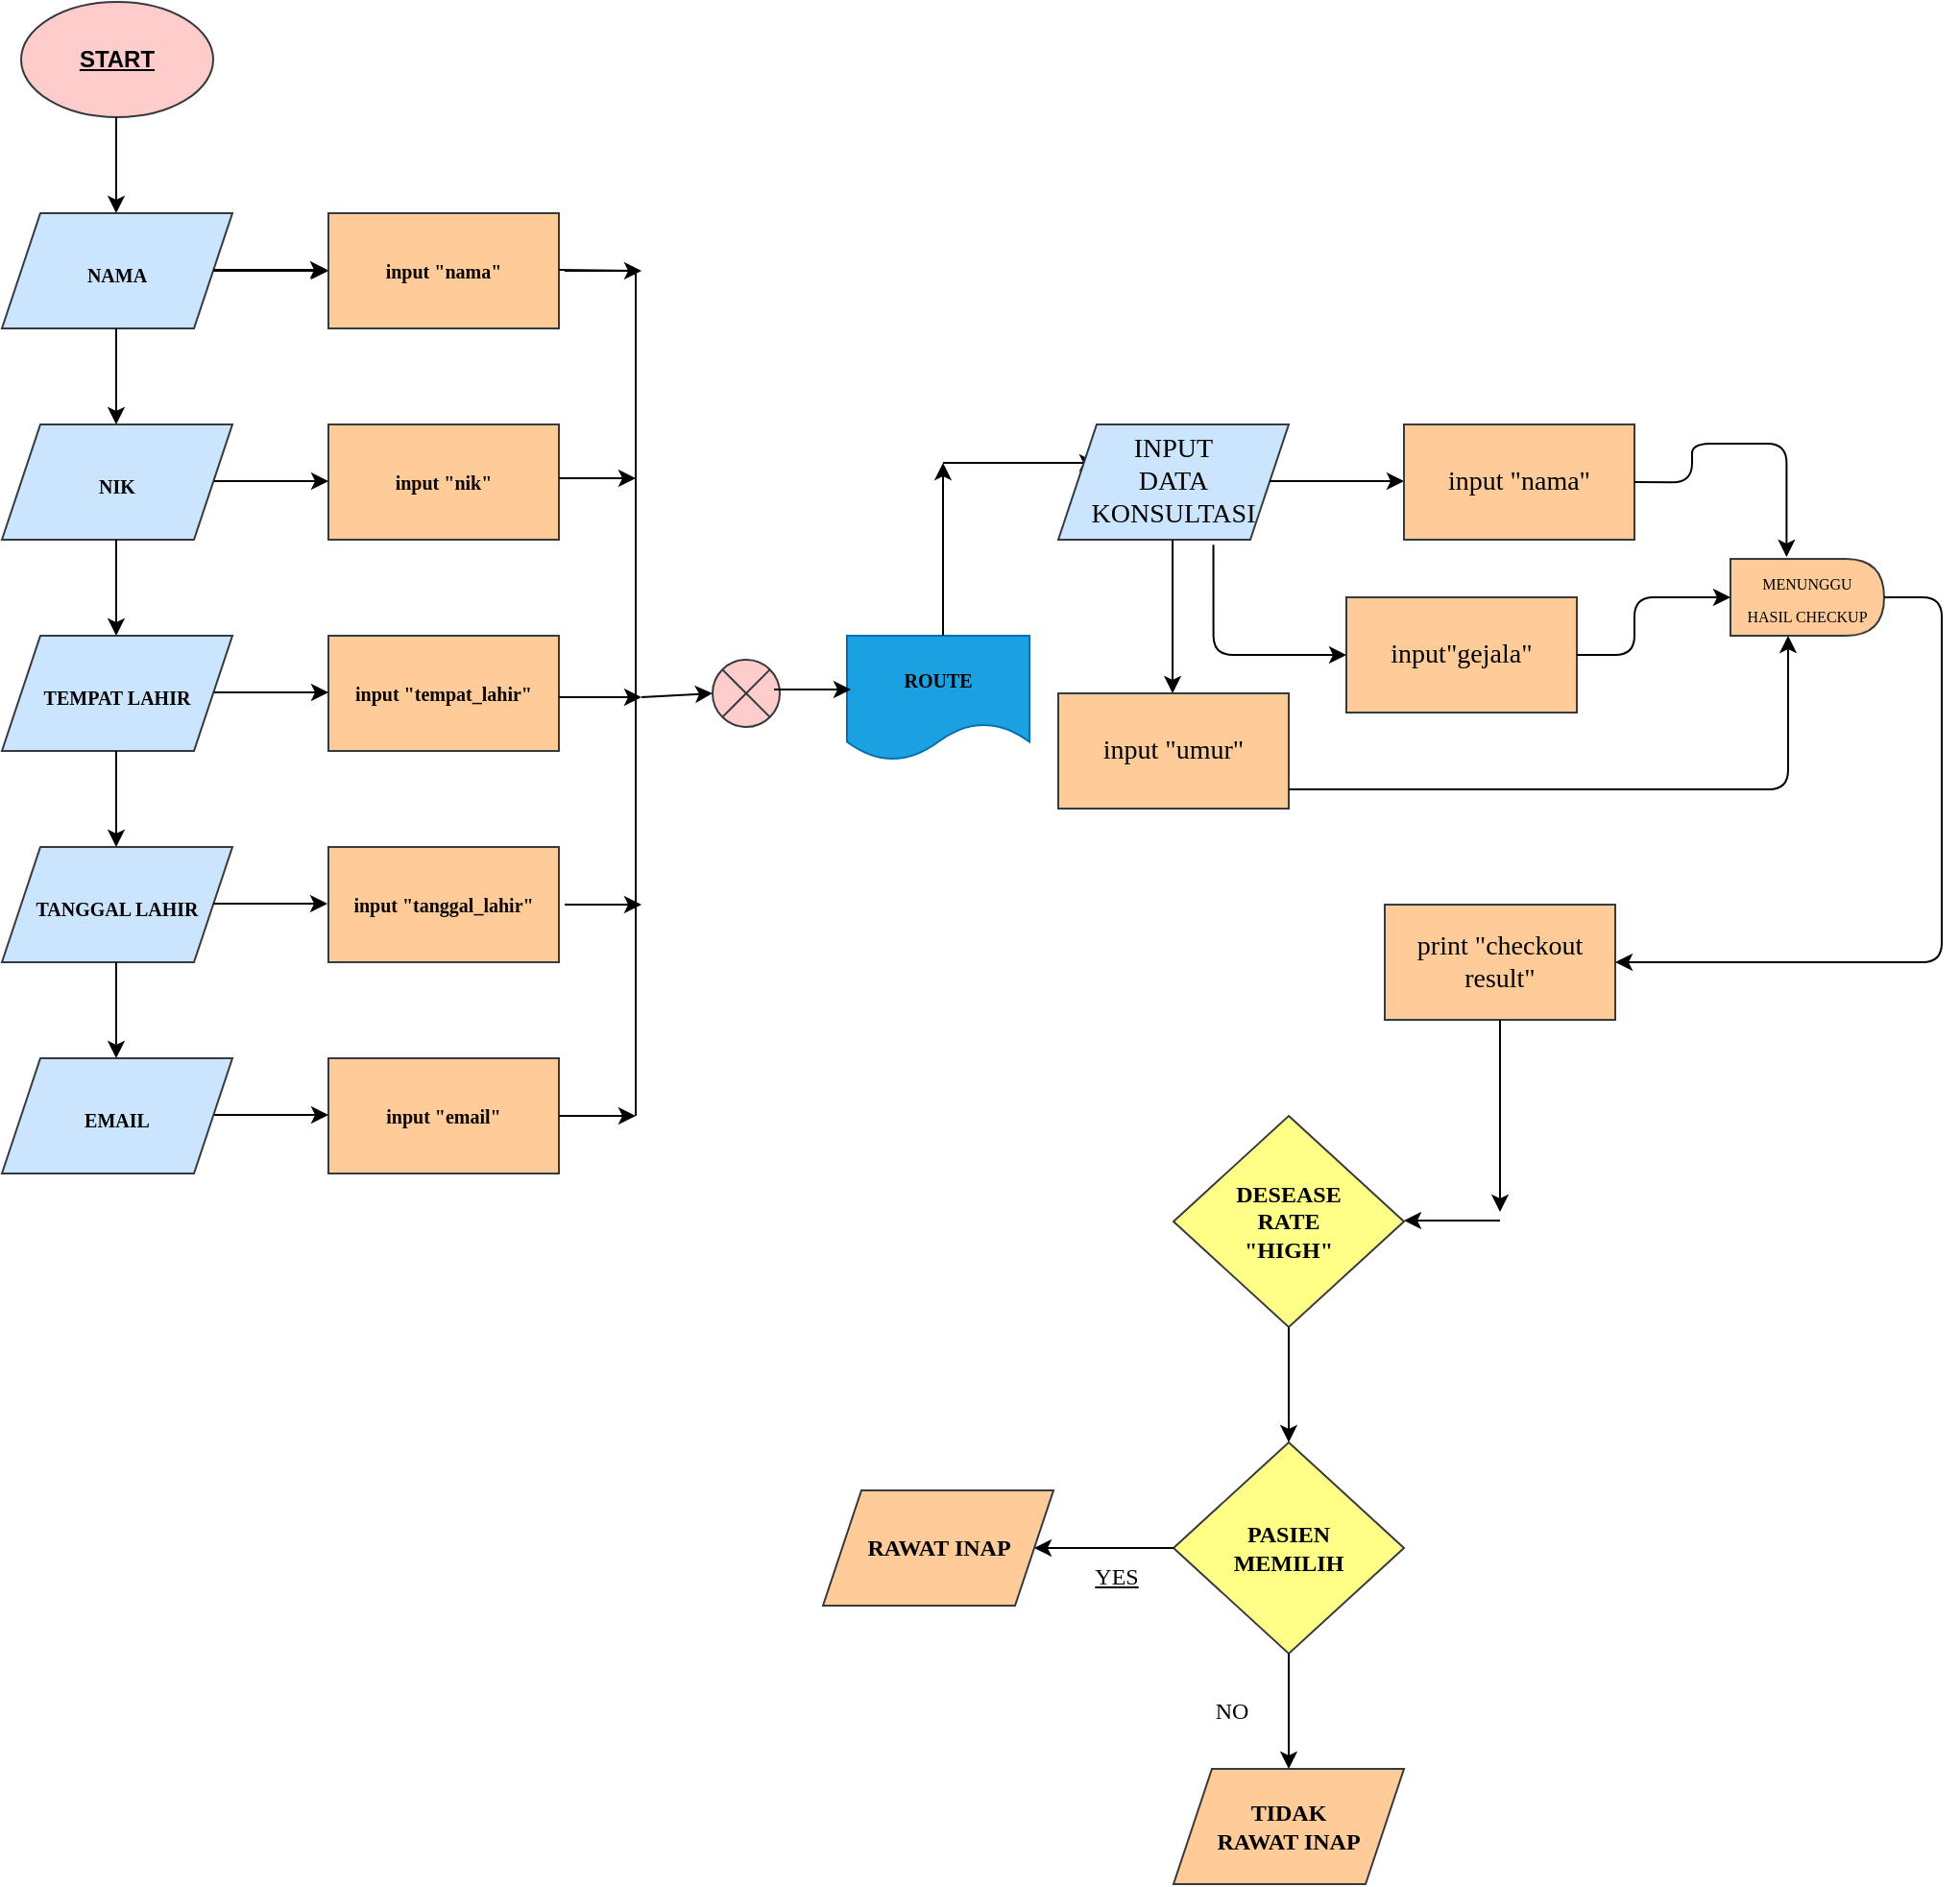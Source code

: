 <mxfile>
    <diagram id="Xf5GsuMawc0rOy-uEA9q" name="Page-1">
        <mxGraphModel dx="458" dy="490" grid="1" gridSize="10" guides="1" tooltips="1" connect="1" arrows="1" fold="1" page="1" pageScale="1" pageWidth="850" pageHeight="1100" background="#ffffff" math="0" shadow="0">
            <root>
                <mxCell id="0"/>
                <mxCell id="1" parent="0"/>
                <mxCell id="11" value="&lt;b&gt;&lt;u&gt;&lt;font color=&quot;#000000&quot;&gt;START&lt;/font&gt;&lt;/u&gt;&lt;/b&gt;" style="ellipse;whiteSpace=wrap;html=1;fillColor=#ffcccc;strokeColor=#36393d;shadow=0;sketch=0;" vertex="1" parent="1">
                    <mxGeometry x="40" y="90" width="100" height="60" as="geometry"/>
                </mxCell>
                <mxCell id="14" value="" style="endArrow=classic;html=1;labelBackgroundColor=default;fontFamily=Times New Roman;fontSize=18;fontColor=#FDFCFF;strokeColor=#000000;" edge="1" parent="1">
                    <mxGeometry width="50" height="50" relative="1" as="geometry">
                        <mxPoint x="89.5" y="150" as="sourcePoint"/>
                        <mxPoint x="89.5" y="200" as="targetPoint"/>
                    </mxGeometry>
                </mxCell>
                <mxCell id="32" value="" style="edgeStyle=none;html=1;labelBackgroundColor=default;fontFamily=Times New Roman;fontSize=10;fontColor=#0A0300;strokeColor=#000000;" edge="1" parent="1" source="15" target="26">
                    <mxGeometry relative="1" as="geometry"/>
                </mxCell>
                <mxCell id="15" value="&lt;font style=&quot;font-size: 10px&quot;&gt;&lt;font color=&quot;#000000&quot;&gt;&lt;b&gt;NAMA&lt;/b&gt;&lt;/font&gt;&lt;br&gt;&lt;/font&gt;" style="shape=parallelogram;perimeter=parallelogramPerimeter;whiteSpace=wrap;html=1;fixedSize=1;shadow=0;sketch=0;fontFamily=Times New Roman;fontSize=18;strokeColor=#36393d;fillColor=#cce5ff;" vertex="1" parent="1">
                    <mxGeometry x="30" y="200" width="120" height="60" as="geometry"/>
                </mxCell>
                <mxCell id="17" value="" style="endArrow=classic;html=1;labelBackgroundColor=default;fontFamily=Times New Roman;fontSize=18;fontColor=#FDFCFF;strokeColor=#000000;" edge="1" parent="1">
                    <mxGeometry width="50" height="50" relative="1" as="geometry">
                        <mxPoint x="89.5" y="260" as="sourcePoint"/>
                        <mxPoint x="89.5" y="310" as="targetPoint"/>
                    </mxGeometry>
                </mxCell>
                <mxCell id="18" value="&lt;font style=&quot;font-size: 10px&quot;&gt;&lt;font color=&quot;#000000&quot;&gt;&lt;b&gt;NIK&lt;/b&gt;&lt;/font&gt;&lt;br&gt;&lt;/font&gt;" style="shape=parallelogram;perimeter=parallelogramPerimeter;whiteSpace=wrap;html=1;fixedSize=1;shadow=0;sketch=0;fontFamily=Times New Roman;fontSize=18;strokeColor=#36393d;fillColor=#cce5ff;" vertex="1" parent="1">
                    <mxGeometry x="30" y="310" width="120" height="60" as="geometry"/>
                </mxCell>
                <mxCell id="19" value="&lt;font style=&quot;font-size: 10px&quot;&gt;&lt;font color=&quot;#000000&quot;&gt;&lt;b&gt;TEMPAT LAHIR&lt;/b&gt;&lt;/font&gt;&lt;br&gt;&lt;/font&gt;" style="shape=parallelogram;perimeter=parallelogramPerimeter;whiteSpace=wrap;html=1;fixedSize=1;shadow=0;sketch=0;fontFamily=Times New Roman;fontSize=18;strokeColor=#36393d;fillColor=#cce5ff;" vertex="1" parent="1">
                    <mxGeometry x="30" y="420" width="120" height="60" as="geometry"/>
                </mxCell>
                <mxCell id="20" value="&lt;font style=&quot;font-size: 10px&quot;&gt;&lt;font color=&quot;#000000&quot;&gt;&lt;b&gt;TANGGAL LAHIR&lt;/b&gt;&lt;/font&gt;&lt;br&gt;&lt;/font&gt;" style="shape=parallelogram;perimeter=parallelogramPerimeter;whiteSpace=wrap;html=1;fixedSize=1;shadow=0;sketch=0;fontFamily=Times New Roman;fontSize=18;strokeColor=#36393d;fillColor=#cce5ff;" vertex="1" parent="1">
                    <mxGeometry x="30" y="530" width="120" height="60" as="geometry"/>
                </mxCell>
                <mxCell id="21" value="&lt;font style=&quot;font-size: 10px&quot;&gt;&lt;font color=&quot;#000000&quot;&gt;&lt;b&gt;EMAIL&lt;/b&gt;&lt;/font&gt;&lt;br&gt;&lt;/font&gt;" style="shape=parallelogram;perimeter=parallelogramPerimeter;whiteSpace=wrap;html=1;fixedSize=1;shadow=0;sketch=0;fontFamily=Times New Roman;fontSize=18;strokeColor=#36393d;fillColor=#cce5ff;" vertex="1" parent="1">
                    <mxGeometry x="30" y="640" width="120" height="60" as="geometry"/>
                </mxCell>
                <mxCell id="22" value="" style="endArrow=classic;html=1;labelBackgroundColor=default;fontFamily=Times New Roman;fontSize=18;fontColor=#FDFCFF;strokeColor=#000000;" edge="1" parent="1">
                    <mxGeometry width="50" height="50" relative="1" as="geometry">
                        <mxPoint x="89.5" y="370" as="sourcePoint"/>
                        <mxPoint x="89.5" y="420" as="targetPoint"/>
                    </mxGeometry>
                </mxCell>
                <mxCell id="23" value="" style="endArrow=classic;html=1;labelBackgroundColor=default;fontFamily=Times New Roman;fontSize=18;fontColor=#FDFCFF;strokeColor=#000000;" edge="1" parent="1">
                    <mxGeometry width="50" height="50" relative="1" as="geometry">
                        <mxPoint x="89.5" y="480" as="sourcePoint"/>
                        <mxPoint x="89.5" y="530" as="targetPoint"/>
                    </mxGeometry>
                </mxCell>
                <mxCell id="24" value="" style="endArrow=classic;html=1;labelBackgroundColor=default;fontFamily=Times New Roman;fontSize=18;fontColor=#FDFCFF;strokeColor=#000000;" edge="1" parent="1">
                    <mxGeometry width="50" height="50" relative="1" as="geometry">
                        <mxPoint x="89.5" y="590" as="sourcePoint"/>
                        <mxPoint x="89.5" y="640" as="targetPoint"/>
                    </mxGeometry>
                </mxCell>
                <mxCell id="26" value="&lt;font color=&quot;#0a0300&quot;&gt;&lt;b&gt;input &quot;nama&quot;&lt;/b&gt;&lt;/font&gt;" style="rounded=0;whiteSpace=wrap;html=1;shadow=0;sketch=0;fontFamily=Times New Roman;fontSize=10;strokeColor=#36393d;fillColor=#ffcc99;" vertex="1" parent="1">
                    <mxGeometry x="200" y="200" width="120" height="60" as="geometry"/>
                </mxCell>
                <mxCell id="27" value="" style="endArrow=classic;html=1;labelBackgroundColor=default;fontFamily=Times New Roman;fontSize=18;fontColor=#FDFCFF;strokeColor=#000000;" edge="1" parent="1">
                    <mxGeometry width="50" height="50" relative="1" as="geometry">
                        <mxPoint x="140" y="229.5" as="sourcePoint"/>
                        <mxPoint x="199.5" y="229.5" as="targetPoint"/>
                    </mxGeometry>
                </mxCell>
                <mxCell id="28" value="&lt;font color=&quot;#0a0300&quot;&gt;&lt;b&gt;input &quot;nik&quot;&lt;/b&gt;&lt;/font&gt;" style="rounded=0;whiteSpace=wrap;html=1;shadow=0;sketch=0;fontFamily=Times New Roman;fontSize=10;strokeColor=#36393d;fillColor=#ffcc99;" vertex="1" parent="1">
                    <mxGeometry x="200" y="310" width="120" height="60" as="geometry"/>
                </mxCell>
                <mxCell id="29" value="&lt;font color=&quot;#0a0300&quot;&gt;&lt;b&gt;input &quot;tempat_lahir&quot;&lt;/b&gt;&lt;/font&gt;" style="rounded=0;whiteSpace=wrap;html=1;shadow=0;sketch=0;fontFamily=Times New Roman;fontSize=10;strokeColor=#36393d;fillColor=#ffcc99;" vertex="1" parent="1">
                    <mxGeometry x="200" y="420" width="120" height="60" as="geometry"/>
                </mxCell>
                <mxCell id="30" value="&lt;font color=&quot;#0a0300&quot;&gt;&lt;b&gt;input &quot;tanggal_lahir&quot;&lt;/b&gt;&lt;/font&gt;" style="rounded=0;whiteSpace=wrap;html=1;shadow=0;sketch=0;fontFamily=Times New Roman;fontSize=10;strokeColor=#36393d;fillColor=#ffcc99;" vertex="1" parent="1">
                    <mxGeometry x="200" y="530" width="120" height="60" as="geometry"/>
                </mxCell>
                <mxCell id="31" value="&lt;font color=&quot;#0a0300&quot;&gt;&lt;b&gt;input &quot;email&quot;&lt;/b&gt;&lt;/font&gt;" style="rounded=0;whiteSpace=wrap;html=1;shadow=0;sketch=0;fontFamily=Times New Roman;fontSize=10;strokeColor=#36393d;fillColor=#ffcc99;" vertex="1" parent="1">
                    <mxGeometry x="200" y="640" width="120" height="60" as="geometry"/>
                </mxCell>
                <mxCell id="33" value="" style="endArrow=classic;html=1;labelBackgroundColor=default;fontFamily=Times New Roman;fontSize=18;fontColor=#FDFCFF;strokeColor=#000000;" edge="1" parent="1">
                    <mxGeometry width="50" height="50" relative="1" as="geometry">
                        <mxPoint x="140.5" y="339.5" as="sourcePoint"/>
                        <mxPoint x="200" y="339.5" as="targetPoint"/>
                    </mxGeometry>
                </mxCell>
                <mxCell id="34" value="" style="endArrow=classic;html=1;labelBackgroundColor=default;fontFamily=Times New Roman;fontSize=18;fontColor=#FDFCFF;strokeColor=#000000;" edge="1" parent="1">
                    <mxGeometry width="50" height="50" relative="1" as="geometry">
                        <mxPoint x="140.5" y="449.5" as="sourcePoint"/>
                        <mxPoint x="200" y="449.5" as="targetPoint"/>
                    </mxGeometry>
                </mxCell>
                <mxCell id="35" value="" style="endArrow=classic;html=1;labelBackgroundColor=default;fontFamily=Times New Roman;fontSize=18;fontColor=#FDFCFF;strokeColor=#000000;" edge="1" parent="1">
                    <mxGeometry width="50" height="50" relative="1" as="geometry">
                        <mxPoint x="140" y="559.5" as="sourcePoint"/>
                        <mxPoint x="199.5" y="559.5" as="targetPoint"/>
                    </mxGeometry>
                </mxCell>
                <mxCell id="36" value="" style="endArrow=classic;html=1;labelBackgroundColor=default;fontFamily=Times New Roman;fontSize=18;fontColor=#FDFCFF;strokeColor=#000000;" edge="1" parent="1">
                    <mxGeometry width="50" height="50" relative="1" as="geometry">
                        <mxPoint x="140.5" y="669.5" as="sourcePoint"/>
                        <mxPoint x="200" y="669.5" as="targetPoint"/>
                    </mxGeometry>
                </mxCell>
                <mxCell id="38" value="" style="shape=sumEllipse;perimeter=ellipsePerimeter;whiteSpace=wrap;html=1;backgroundOutline=1;shadow=0;sketch=0;fontFamily=Times New Roman;fontSize=10;strokeColor=#36393d;fillColor=#ffcccc;" vertex="1" parent="1">
                    <mxGeometry x="400" y="432.5" width="35" height="35" as="geometry"/>
                </mxCell>
                <mxCell id="39" value="&lt;font color=&quot;#030303&quot;&gt;&lt;b&gt;ROUTE&lt;/b&gt;&lt;/font&gt;" style="shape=document;whiteSpace=wrap;html=1;boundedLbl=1;shadow=0;sketch=0;fontFamily=Times New Roman;fontSize=10;strokeColor=#006EAF;fillColor=#1ba1e2;fontColor=#ffffff;" vertex="1" parent="1">
                    <mxGeometry x="470" y="420" width="95" height="65" as="geometry"/>
                </mxCell>
                <mxCell id="41" value="" style="endArrow=none;html=1;labelBackgroundColor=default;fontFamily=Times New Roman;fontSize=10;fontColor=#0A0300;strokeColor=#000000;" edge="1" parent="1">
                    <mxGeometry width="50" height="50" relative="1" as="geometry">
                        <mxPoint x="320" y="229.5" as="sourcePoint"/>
                        <mxPoint x="360" y="230" as="targetPoint"/>
                    </mxGeometry>
                </mxCell>
                <mxCell id="42" value="" style="endArrow=none;html=1;labelBackgroundColor=default;fontFamily=Times New Roman;fontSize=10;fontColor=#0A0300;strokeColor=#000000;" edge="1" parent="1">
                    <mxGeometry width="50" height="50" relative="1" as="geometry">
                        <mxPoint x="360" y="670" as="sourcePoint"/>
                        <mxPoint x="360" y="230" as="targetPoint"/>
                    </mxGeometry>
                </mxCell>
                <mxCell id="43" value="" style="endArrow=none;html=1;labelBackgroundColor=default;fontFamily=Times New Roman;fontSize=10;fontColor=#0A0300;strokeColor=#000000;" edge="1" parent="1">
                    <mxGeometry width="50" height="50" relative="1" as="geometry">
                        <mxPoint x="325" y="670" as="sourcePoint"/>
                        <mxPoint x="350" y="670" as="targetPoint"/>
                    </mxGeometry>
                </mxCell>
                <mxCell id="44" value="" style="endArrow=classic;html=1;labelBackgroundColor=default;fontFamily=Times New Roman;fontSize=10;fontColor=#0A0300;strokeColor=#000000;" edge="1" parent="1">
                    <mxGeometry width="50" height="50" relative="1" as="geometry">
                        <mxPoint x="320" y="670" as="sourcePoint"/>
                        <mxPoint x="360" y="670" as="targetPoint"/>
                    </mxGeometry>
                </mxCell>
                <mxCell id="45" value="" style="endArrow=classic;html=1;labelBackgroundColor=default;fontFamily=Times New Roman;fontSize=10;fontColor=#0A0300;strokeColor=#000000;" edge="1" parent="1">
                    <mxGeometry width="50" height="50" relative="1" as="geometry">
                        <mxPoint x="323" y="560" as="sourcePoint"/>
                        <mxPoint x="363" y="560" as="targetPoint"/>
                    </mxGeometry>
                </mxCell>
                <mxCell id="46" value="" style="endArrow=classic;html=1;labelBackgroundColor=default;fontFamily=Times New Roman;fontSize=10;fontColor=#0A0300;strokeColor=#000000;" edge="1" parent="1">
                    <mxGeometry width="50" height="50" relative="1" as="geometry">
                        <mxPoint x="320" y="452" as="sourcePoint"/>
                        <mxPoint x="363" y="452" as="targetPoint"/>
                    </mxGeometry>
                </mxCell>
                <mxCell id="47" value="" style="endArrow=classic;html=1;labelBackgroundColor=default;fontFamily=Times New Roman;fontSize=10;fontColor=#0A0300;strokeColor=#000000;" edge="1" parent="1">
                    <mxGeometry width="50" height="50" relative="1" as="geometry">
                        <mxPoint x="320" y="338" as="sourcePoint"/>
                        <mxPoint x="360" y="338" as="targetPoint"/>
                    </mxGeometry>
                </mxCell>
                <mxCell id="48" value="" style="endArrow=classic;html=1;labelBackgroundColor=default;fontFamily=Times New Roman;fontSize=10;fontColor=#0A0300;strokeColor=#000000;" edge="1" parent="1">
                    <mxGeometry width="50" height="50" relative="1" as="geometry">
                        <mxPoint x="323" y="230" as="sourcePoint"/>
                        <mxPoint x="363" y="230" as="targetPoint"/>
                    </mxGeometry>
                </mxCell>
                <mxCell id="49" value="" style="endArrow=classic;html=1;labelBackgroundColor=default;fontFamily=Times New Roman;fontSize=10;fontColor=#0A0300;strokeColor=#000000;entryX=0;entryY=0.5;entryDx=0;entryDy=0;" edge="1" parent="1" target="38">
                    <mxGeometry width="50" height="50" relative="1" as="geometry">
                        <mxPoint x="363" y="452" as="sourcePoint"/>
                        <mxPoint x="430" y="452" as="targetPoint"/>
                    </mxGeometry>
                </mxCell>
                <mxCell id="50" value="" style="endArrow=classic;html=1;labelBackgroundColor=default;fontFamily=Times New Roman;fontSize=10;fontColor=#0A0300;strokeColor=#000000;" edge="1" parent="1">
                    <mxGeometry width="50" height="50" relative="1" as="geometry">
                        <mxPoint x="432" y="448" as="sourcePoint"/>
                        <mxPoint x="472" y="448" as="targetPoint"/>
                    </mxGeometry>
                </mxCell>
                <mxCell id="51" value="" style="endArrow=classic;html=1;labelBackgroundColor=default;fontFamily=Times New Roman;fontSize=14;fontColor=#030303;strokeColor=#000000;" edge="1" parent="1">
                    <mxGeometry width="50" height="50" relative="1" as="geometry">
                        <mxPoint x="520" y="420" as="sourcePoint"/>
                        <mxPoint x="520" y="330" as="targetPoint"/>
                    </mxGeometry>
                </mxCell>
                <mxCell id="52" value="" style="endArrow=classic;html=1;labelBackgroundColor=default;fontFamily=Times New Roman;fontSize=14;fontColor=#030303;strokeColor=#000000;" edge="1" parent="1">
                    <mxGeometry width="50" height="50" relative="1" as="geometry">
                        <mxPoint x="520" y="330" as="sourcePoint"/>
                        <mxPoint x="600" y="330" as="targetPoint"/>
                    </mxGeometry>
                </mxCell>
                <mxCell id="54" value="&lt;font color=&quot;#000000&quot;&gt;INPUT&lt;br&gt;DATA&lt;br&gt;KONSULTASI&lt;br&gt;&lt;/font&gt;" style="shape=parallelogram;perimeter=parallelogramPerimeter;whiteSpace=wrap;html=1;fixedSize=1;shadow=0;sketch=0;fontFamily=Times New Roman;fontSize=14;strokeColor=#36393d;fillColor=#cce5ff;" vertex="1" parent="1">
                    <mxGeometry x="580" y="310" width="120" height="60" as="geometry"/>
                </mxCell>
                <mxCell id="55" value="" style="endArrow=classic;html=1;labelBackgroundColor=default;fontFamily=Times New Roman;fontSize=14;fontColor=#000000;strokeColor=#000000;" edge="1" parent="1">
                    <mxGeometry width="50" height="50" relative="1" as="geometry">
                        <mxPoint x="690" y="339.52" as="sourcePoint"/>
                        <mxPoint x="760" y="339.52" as="targetPoint"/>
                    </mxGeometry>
                </mxCell>
                <mxCell id="56" value="" style="endArrow=classic;html=1;labelBackgroundColor=default;fontFamily=Times New Roman;fontSize=14;fontColor=#030303;strokeColor=#000000;" edge="1" parent="1">
                    <mxGeometry width="50" height="50" relative="1" as="geometry">
                        <mxPoint x="639.52" y="370" as="sourcePoint"/>
                        <mxPoint x="639.52" y="450" as="targetPoint"/>
                    </mxGeometry>
                </mxCell>
                <mxCell id="58" value="&lt;font color=&quot;#000000&quot;&gt;input &quot;nama&quot;&lt;/font&gt;" style="rounded=0;whiteSpace=wrap;html=1;shadow=0;sketch=0;fontFamily=Times New Roman;fontSize=14;strokeColor=#36393d;fillColor=#ffcc99;" vertex="1" parent="1">
                    <mxGeometry x="760" y="310" width="120" height="60" as="geometry"/>
                </mxCell>
                <mxCell id="59" value="&lt;font color=&quot;#000000&quot;&gt;input &quot;umur&quot;&lt;/font&gt;" style="rounded=0;whiteSpace=wrap;html=1;shadow=0;sketch=0;fontFamily=Times New Roman;fontSize=14;strokeColor=#36393d;fillColor=#ffcc99;" vertex="1" parent="1">
                    <mxGeometry x="580" y="450" width="120" height="60" as="geometry"/>
                </mxCell>
                <mxCell id="61" value="&lt;font color=&quot;#000000&quot;&gt;input&quot;gejala&quot;&lt;/font&gt;" style="rounded=0;whiteSpace=wrap;html=1;shadow=0;sketch=0;fontFamily=Times New Roman;fontSize=14;strokeColor=#36393d;fillColor=#ffcc99;" vertex="1" parent="1">
                    <mxGeometry x="730" y="400" width="120" height="60" as="geometry"/>
                </mxCell>
                <mxCell id="62" value="" style="edgeStyle=segmentEdgeStyle;endArrow=classic;html=1;labelBackgroundColor=default;fontFamily=Times New Roman;fontSize=14;fontColor=#000000;strokeColor=#000000;entryX=0;entryY=0.5;entryDx=0;entryDy=0;exitX=0.673;exitY=1.044;exitDx=0;exitDy=0;exitPerimeter=0;" edge="1" parent="1" source="54" target="61">
                    <mxGeometry width="50" height="50" relative="1" as="geometry">
                        <mxPoint x="660" y="380" as="sourcePoint"/>
                        <mxPoint x="710" y="430" as="targetPoint"/>
                        <Array as="points">
                            <mxPoint x="661" y="430"/>
                        </Array>
                    </mxGeometry>
                </mxCell>
                <mxCell id="63" value="&lt;font color=&quot;#000000&quot;&gt;&lt;font style=&quot;font-size: 8px&quot;&gt;MENUNGGU&lt;br&gt;HASIL CHECKUP&lt;/font&gt;&lt;br&gt;&lt;/font&gt;" style="shape=delay;whiteSpace=wrap;html=1;shadow=0;sketch=0;fontFamily=Times New Roman;fontSize=14;strokeColor=#36393d;fillColor=#ffcc99;gradientColor=none;" vertex="1" parent="1">
                    <mxGeometry x="930" y="380" width="80" height="40" as="geometry"/>
                </mxCell>
                <mxCell id="65" value="" style="edgeStyle=segmentEdgeStyle;endArrow=classic;html=1;labelBackgroundColor=default;fontFamily=Times New Roman;fontSize=8;fontColor=#000000;strokeColor=#000000;entryX=0.375;entryY=1;entryDx=0;entryDy=0;entryPerimeter=0;" edge="1" parent="1" target="63">
                    <mxGeometry width="50" height="50" relative="1" as="geometry">
                        <mxPoint x="700" y="500" as="sourcePoint"/>
                        <mxPoint x="960" y="430" as="targetPoint"/>
                        <Array as="points">
                            <mxPoint x="960" y="500"/>
                        </Array>
                    </mxGeometry>
                </mxCell>
                <mxCell id="66" value="" style="edgeStyle=segmentEdgeStyle;endArrow=classic;html=1;labelBackgroundColor=default;fontFamily=Times New Roman;fontSize=8;fontColor=#000000;strokeColor=#000000;entryX=0;entryY=0.5;entryDx=0;entryDy=0;exitX=1;exitY=0.5;exitDx=0;exitDy=0;" edge="1" parent="1" source="61" target="63">
                    <mxGeometry width="50" height="50" relative="1" as="geometry">
                        <mxPoint x="850" y="449.95" as="sourcePoint"/>
                        <mxPoint x="900" y="399.95" as="targetPoint"/>
                        <Array as="points">
                            <mxPoint x="880" y="430"/>
                            <mxPoint x="880" y="400"/>
                        </Array>
                    </mxGeometry>
                </mxCell>
                <mxCell id="70" value="" style="edgeStyle=segmentEdgeStyle;endArrow=classic;html=1;labelBackgroundColor=default;fontFamily=Times New Roman;fontSize=8;fontColor=#000000;strokeColor=#000000;exitX=1;exitY=0.501;exitDx=0;exitDy=0;exitPerimeter=0;entryX=0.365;entryY=-0.026;entryDx=0;entryDy=0;entryPerimeter=0;" edge="1" parent="1" source="58" target="63">
                    <mxGeometry width="50" height="50" relative="1" as="geometry">
                        <mxPoint x="890" y="340" as="sourcePoint"/>
                        <mxPoint x="960" y="370" as="targetPoint"/>
                        <Array as="points">
                            <mxPoint x="910" y="340"/>
                            <mxPoint x="910" y="320"/>
                            <mxPoint x="959" y="320"/>
                        </Array>
                    </mxGeometry>
                </mxCell>
                <mxCell id="71" value="&lt;font color=&quot;#000000&quot;&gt;print &quot;checkout result&quot;&lt;/font&gt;" style="rounded=0;whiteSpace=wrap;html=1;shadow=0;sketch=0;fontFamily=Times New Roman;fontSize=14;strokeColor=#36393d;fillColor=#ffcc99;" vertex="1" parent="1">
                    <mxGeometry x="750" y="560" width="120" height="60" as="geometry"/>
                </mxCell>
                <mxCell id="72" value="" style="edgeStyle=segmentEdgeStyle;endArrow=classic;html=1;labelBackgroundColor=default;fontFamily=Times New Roman;fontSize=8;fontColor=#000000;strokeColor=#000000;entryX=1;entryY=0.5;entryDx=0;entryDy=0;" edge="1" parent="1" target="71">
                    <mxGeometry width="50" height="50" relative="1" as="geometry">
                        <mxPoint x="1010" y="400" as="sourcePoint"/>
                        <mxPoint x="1040" y="590" as="targetPoint"/>
                        <Array as="points">
                            <mxPoint x="1040" y="400"/>
                            <mxPoint x="1040" y="590"/>
                        </Array>
                    </mxGeometry>
                </mxCell>
                <mxCell id="73" value="&lt;font color=&quot;#000000&quot;&gt;&lt;b&gt;&lt;font style=&quot;font-size: 12px&quot;&gt;DESEASE&lt;br&gt;RATE&lt;br&gt;&quot;HIGH&quot;&lt;/font&gt;&lt;br&gt;&lt;/b&gt;&lt;/font&gt;" style="rhombus;whiteSpace=wrap;html=1;shadow=0;sketch=0;fontFamily=Times New Roman;fontSize=8;strokeColor=#36393d;fillColor=#ffff88;" vertex="1" parent="1">
                    <mxGeometry x="640" y="670" width="120" height="110" as="geometry"/>
                </mxCell>
                <mxCell id="75" value="" style="endArrow=classic;html=1;labelBackgroundColor=default;fontFamily=Times New Roman;fontSize=8;fontColor=#000000;strokeColor=#000000;exitX=0.5;exitY=1;exitDx=0;exitDy=0;" edge="1" parent="1" source="71">
                    <mxGeometry width="50" height="50" relative="1" as="geometry">
                        <mxPoint x="795" y="690" as="sourcePoint"/>
                        <mxPoint x="810" y="720" as="targetPoint"/>
                    </mxGeometry>
                </mxCell>
                <mxCell id="77" value="" style="endArrow=classic;html=1;labelBackgroundColor=default;fontFamily=Times New Roman;fontSize=8;fontColor=#000000;strokeColor=#000000;" edge="1" parent="1">
                    <mxGeometry width="50" height="50" relative="1" as="geometry">
                        <mxPoint x="810" y="724.5" as="sourcePoint"/>
                        <mxPoint x="760" y="724.5" as="targetPoint"/>
                    </mxGeometry>
                </mxCell>
                <mxCell id="78" value="&lt;font color=&quot;#000000&quot;&gt;&lt;b&gt;PASIEN&lt;br&gt;MEMILIH&lt;/b&gt;&lt;/font&gt;" style="rhombus;whiteSpace=wrap;html=1;shadow=0;sketch=0;fontFamily=Times New Roman;fontSize=12;strokeColor=#36393d;fillColor=#ffff88;" vertex="1" parent="1">
                    <mxGeometry x="640" y="840" width="120" height="110" as="geometry"/>
                </mxCell>
                <mxCell id="79" value="" style="endArrow=classic;html=1;labelBackgroundColor=default;fontFamily=Times New Roman;fontSize=12;fontColor=#000000;strokeColor=#000000;entryX=0.5;entryY=0;entryDx=0;entryDy=0;" edge="1" parent="1" target="78">
                    <mxGeometry width="50" height="50" relative="1" as="geometry">
                        <mxPoint x="700" y="780" as="sourcePoint"/>
                        <mxPoint x="750" y="730" as="targetPoint"/>
                    </mxGeometry>
                </mxCell>
                <mxCell id="80" value="&lt;font color=&quot;#000000&quot;&gt;&lt;b&gt;RAWAT INAP&lt;/b&gt;&lt;/font&gt;" style="shape=parallelogram;perimeter=parallelogramPerimeter;whiteSpace=wrap;html=1;fixedSize=1;shadow=0;sketch=0;fontFamily=Times New Roman;fontSize=12;strokeColor=#36393d;fillColor=#ffcc99;" vertex="1" parent="1">
                    <mxGeometry x="457.5" y="865" width="120" height="60" as="geometry"/>
                </mxCell>
                <mxCell id="81" value="&lt;b&gt;&lt;font color=&quot;#000000&quot;&gt;TIDAK&lt;br&gt;RAWAT INAP&lt;/font&gt;&lt;/b&gt;" style="shape=parallelogram;perimeter=parallelogramPerimeter;whiteSpace=wrap;html=1;fixedSize=1;shadow=0;sketch=0;fontFamily=Times New Roman;fontSize=12;strokeColor=#36393d;fillColor=#ffcc99;" vertex="1" parent="1">
                    <mxGeometry x="640" y="1010" width="120" height="60" as="geometry"/>
                </mxCell>
                <mxCell id="82" value="" style="endArrow=classic;html=1;labelBackgroundColor=default;fontFamily=Times New Roman;fontSize=12;fontColor=#000000;strokeColor=#000000;entryX=1;entryY=0.5;entryDx=0;entryDy=0;exitX=0;exitY=0.5;exitDx=0;exitDy=0;" edge="1" parent="1" source="78" target="80">
                    <mxGeometry width="50" height="50" relative="1" as="geometry">
                        <mxPoint x="570" y="940" as="sourcePoint"/>
                        <mxPoint x="620" y="890" as="targetPoint"/>
                    </mxGeometry>
                </mxCell>
                <mxCell id="83" value="YES" style="edgeLabel;html=1;align=center;verticalAlign=middle;resizable=0;points=[];fontSize=12;fontFamily=Times New Roman;fontColor=#000000;labelBackgroundColor=#FFFFFF;fontStyle=4" vertex="1" connectable="0" parent="82">
                    <mxGeometry x="-0.251" y="1" relative="1" as="geometry">
                        <mxPoint x="-3" y="14" as="offset"/>
                    </mxGeometry>
                </mxCell>
                <mxCell id="87" value="" style="endArrow=classic;html=1;labelBackgroundColor=default;fontFamily=Times New Roman;fontSize=12;fontColor=#000000;strokeColor=#000000;entryX=0.5;entryY=0;entryDx=0;entryDy=0;" edge="1" parent="1">
                    <mxGeometry width="50" height="50" relative="1" as="geometry">
                        <mxPoint x="700" y="950" as="sourcePoint"/>
                        <mxPoint x="700" y="1010" as="targetPoint"/>
                    </mxGeometry>
                </mxCell>
                <mxCell id="88" value="&lt;span style=&quot;background-color: rgb(255 , 255 , 255)&quot;&gt;NO&lt;/span&gt;" style="edgeLabel;html=1;align=center;verticalAlign=middle;resizable=0;points=[];fontSize=12;fontFamily=Times New Roman;fontColor=#000000;" vertex="1" connectable="0" parent="87">
                    <mxGeometry x="-0.544" y="2" relative="1" as="geometry">
                        <mxPoint x="-32" y="16" as="offset"/>
                    </mxGeometry>
                </mxCell>
            </root>
        </mxGraphModel>
    </diagram>
</mxfile>